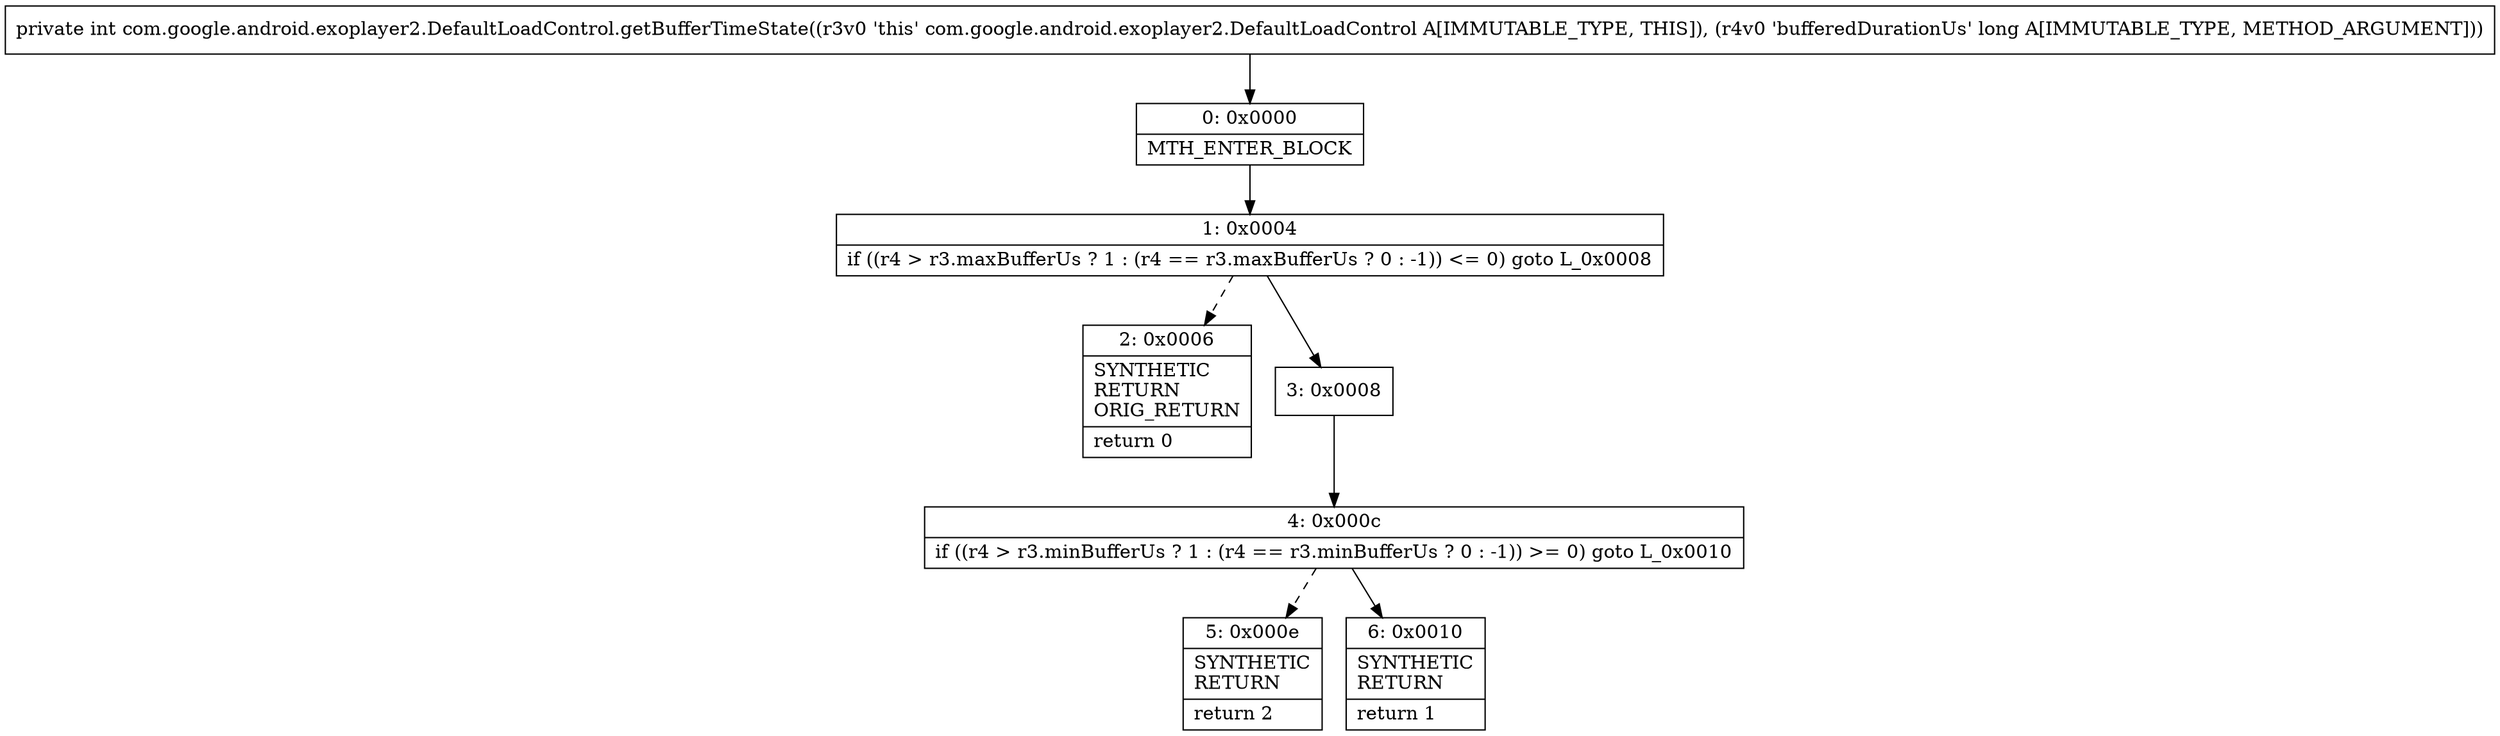 digraph "CFG forcom.google.android.exoplayer2.DefaultLoadControl.getBufferTimeState(J)I" {
Node_0 [shape=record,label="{0\:\ 0x0000|MTH_ENTER_BLOCK\l}"];
Node_1 [shape=record,label="{1\:\ 0x0004|if ((r4 \> r3.maxBufferUs ? 1 : (r4 == r3.maxBufferUs ? 0 : \-1)) \<= 0) goto L_0x0008\l}"];
Node_2 [shape=record,label="{2\:\ 0x0006|SYNTHETIC\lRETURN\lORIG_RETURN\l|return 0\l}"];
Node_3 [shape=record,label="{3\:\ 0x0008}"];
Node_4 [shape=record,label="{4\:\ 0x000c|if ((r4 \> r3.minBufferUs ? 1 : (r4 == r3.minBufferUs ? 0 : \-1)) \>= 0) goto L_0x0010\l}"];
Node_5 [shape=record,label="{5\:\ 0x000e|SYNTHETIC\lRETURN\l|return 2\l}"];
Node_6 [shape=record,label="{6\:\ 0x0010|SYNTHETIC\lRETURN\l|return 1\l}"];
MethodNode[shape=record,label="{private int com.google.android.exoplayer2.DefaultLoadControl.getBufferTimeState((r3v0 'this' com.google.android.exoplayer2.DefaultLoadControl A[IMMUTABLE_TYPE, THIS]), (r4v0 'bufferedDurationUs' long A[IMMUTABLE_TYPE, METHOD_ARGUMENT])) }"];
MethodNode -> Node_0;
Node_0 -> Node_1;
Node_1 -> Node_2[style=dashed];
Node_1 -> Node_3;
Node_3 -> Node_4;
Node_4 -> Node_5[style=dashed];
Node_4 -> Node_6;
}

